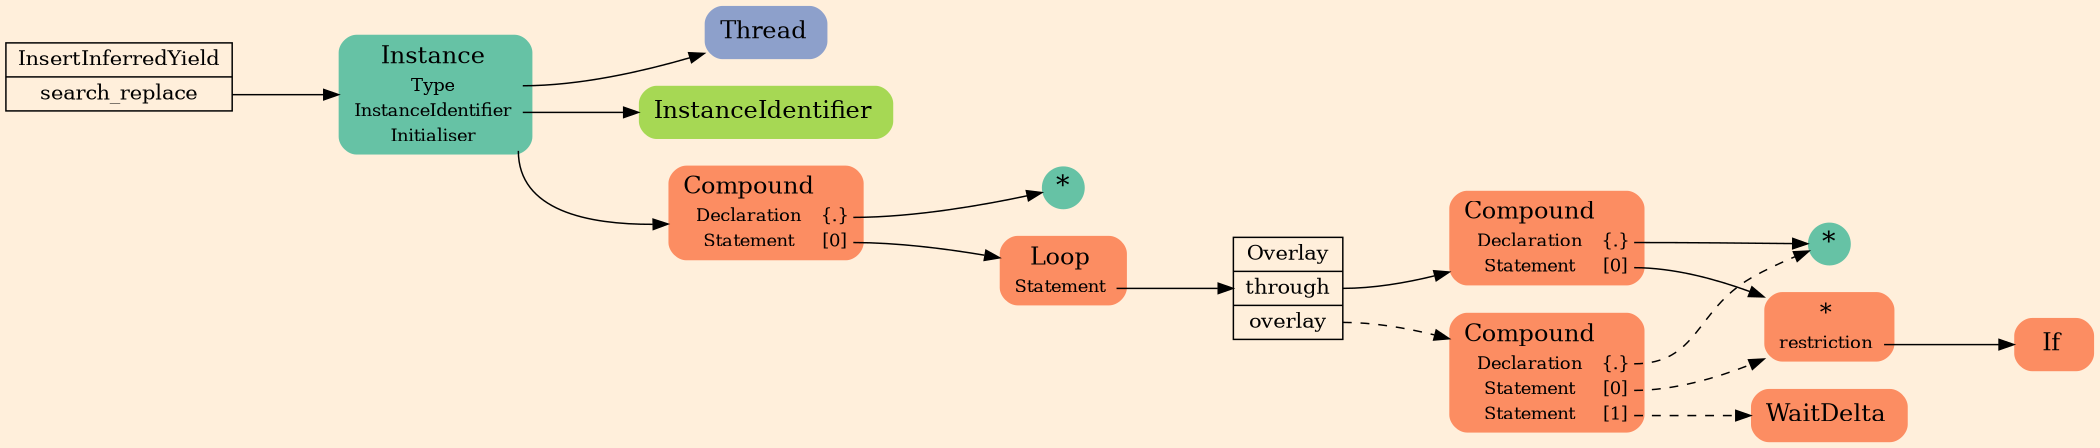 digraph Inferno {
graph [
rankdir = "LR"
ranksep = 1.0
size = "14,20"
bgcolor = antiquewhite1
];
node [
];
"/CR#P88-0" [
shape = "record"
fillcolor = "transparent"
label = "<fixed> InsertInferredYield | <port0> search_replace"
style = "filled"
fontsize = "14"
fillcolor = antiquewhite1
];
"/#B-2-1670" [
shape = "plaintext"
fillcolor = "/set28/1"
label = <<TABLE BORDER="0" CELLBORDER="0" CELLSPACING="0">
 <TR>
  <TD><FONT POINT-SIZE="16.0">Instance</FONT></TD>
  <TD></TD>
 </TR>
 <TR>
  <TD>Type</TD>
  <TD PORT="port0"></TD>
 </TR>
 <TR>
  <TD>InstanceIdentifier</TD>
  <TD PORT="port1"></TD>
 </TR>
 <TR>
  <TD>Initialiser</TD>
  <TD PORT="port2"></TD>
 </TR>
</TABLE>>
style = "rounded,filled"
fontsize = "12"
];
"/#B-2-1672" [
shape = "plaintext"
fillcolor = "/set28/3"
label = <<TABLE BORDER="0" CELLBORDER="0" CELLSPACING="0">
 <TR>
  <TD><FONT POINT-SIZE="16.0">Thread</FONT></TD>
  <TD></TD>
 </TR>
</TABLE>>
style = "rounded,filled"
fontsize = "12"
];
"/#B-2-1671" [
shape = "plaintext"
fillcolor = "/set28/5"
label = <<TABLE BORDER="0" CELLBORDER="0" CELLSPACING="0">
 <TR>
  <TD><FONT POINT-SIZE="16.0">InstanceIdentifier</FONT></TD>
  <TD></TD>
 </TR>
</TABLE>>
style = "rounded,filled"
fontsize = "12"
];
"/#B-2-1673" [
shape = "plaintext"
fillcolor = "/set28/2"
label = <<TABLE BORDER="0" CELLBORDER="0" CELLSPACING="0">
 <TR>
  <TD><FONT POINT-SIZE="16.0">Compound</FONT></TD>
  <TD></TD>
 </TR>
 <TR>
  <TD>Declaration</TD>
  <TD PORT="port0">{.}</TD>
 </TR>
 <TR>
  <TD>Statement</TD>
  <TD PORT="port1">[0]</TD>
 </TR>
</TABLE>>
style = "rounded,filled"
fontsize = "12"
];
"/#B-2-1677" [
shape = "circle"
fillcolor = "/set28/1"
label = <*>
style = "filled"
fontsize = "18"
penwidth = 0.0
fixedsize = true
width = 0.4
height = 0.4
];
"/#B-2-1685" [
shape = "plaintext"
fillcolor = "/set28/2"
label = <<TABLE BORDER="0" CELLBORDER="0" CELLSPACING="0">
 <TR>
  <TD><FONT POINT-SIZE="16.0">Loop</FONT></TD>
  <TD></TD>
 </TR>
 <TR>
  <TD>Statement</TD>
  <TD PORT="port0"></TD>
 </TR>
</TABLE>>
style = "rounded,filled"
fontsize = "12"
];
"/#B-2-1681" [
shape = "record"
fillcolor = "/set28/2"
label = "<fixed> Overlay | <port0> through | <port1> overlay"
style = "filled"
fontsize = "14"
fillcolor = antiquewhite1
];
"/#B-2-1674" [
shape = "plaintext"
fillcolor = "/set28/2"
label = <<TABLE BORDER="0" CELLBORDER="0" CELLSPACING="0">
 <TR>
  <TD><FONT POINT-SIZE="16.0">Compound</FONT></TD>
  <TD></TD>
 </TR>
 <TR>
  <TD>Declaration</TD>
  <TD PORT="port0">{.}</TD>
 </TR>
 <TR>
  <TD>Statement</TD>
  <TD PORT="port1">[0]</TD>
 </TR>
</TABLE>>
style = "rounded,filled"
fontsize = "12"
];
"/#B-2-1678" [
shape = "circle"
fillcolor = "/set28/1"
label = <*>
style = "filled"
fontsize = "18"
penwidth = 0.0
fixedsize = true
width = 0.4
height = 0.4
];
"/#B-2-1679" [
shape = "plaintext"
fillcolor = "/set28/2"
label = <<TABLE BORDER="0" CELLBORDER="0" CELLSPACING="0">
 <TR>
  <TD><FONT POINT-SIZE="16.0">*</FONT></TD>
  <TD></TD>
 </TR>
 <TR>
  <TD>restriction</TD>
  <TD PORT="port0"></TD>
 </TR>
</TABLE>>
style = "rounded,filled"
fontsize = "12"
];
"/#B-2-1693" [
shape = "plaintext"
fillcolor = "/set28/2"
label = <<TABLE BORDER="0" CELLBORDER="0" CELLSPACING="0">
 <TR>
  <TD><FONT POINT-SIZE="16.0">If</FONT></TD>
  <TD></TD>
 </TR>
</TABLE>>
style = "rounded,filled"
fontsize = "12"
];
"/#B-2-1676" [
shape = "plaintext"
fillcolor = "/set28/2"
label = <<TABLE BORDER="0" CELLBORDER="0" CELLSPACING="0">
 <TR>
  <TD><FONT POINT-SIZE="16.0">Compound</FONT></TD>
  <TD></TD>
 </TR>
 <TR>
  <TD>Declaration</TD>
  <TD PORT="port0">{.}</TD>
 </TR>
 <TR>
  <TD>Statement</TD>
  <TD PORT="port1">[0]</TD>
 </TR>
 <TR>
  <TD>Statement</TD>
  <TD PORT="port2">[1]</TD>
 </TR>
</TABLE>>
style = "rounded,filled"
fontsize = "12"
];
"/#B-2-1684" [
shape = "plaintext"
fillcolor = "/set28/2"
label = <<TABLE BORDER="0" CELLBORDER="0" CELLSPACING="0">
 <TR>
  <TD><FONT POINT-SIZE="16.0">WaitDelta</FONT></TD>
  <TD></TD>
 </TR>
</TABLE>>
style = "rounded,filled"
fontsize = "12"
];
"/CR#P88-0":port0 -> "/#B-2-1670" [style="solid"
];
"/#B-2-1670":port0 -> "/#B-2-1672" [style="solid"
];
"/#B-2-1670":port1 -> "/#B-2-1671" [style="solid"
];
"/#B-2-1670":port2 -> "/#B-2-1673" [style="solid"
];
"/#B-2-1673":port0 -> "/#B-2-1677" [style="solid"
];
"/#B-2-1673":port1 -> "/#B-2-1685" [style="solid"
];
"/#B-2-1685":port0 -> "/#B-2-1681" [style="solid"
];
"/#B-2-1681":port0 -> "/#B-2-1674" [style="solid"
];
"/#B-2-1681":port1 -> "/#B-2-1676" [style="dashed"
];
"/#B-2-1674":port0 -> "/#B-2-1678" [style="solid"
];
"/#B-2-1674":port1 -> "/#B-2-1679" [style="solid"
];
"/#B-2-1679":port0 -> "/#B-2-1693" [style="solid"
];
"/#B-2-1676":port0 -> "/#B-2-1678" [style="dashed"
];
"/#B-2-1676":port1 -> "/#B-2-1679" [style="dashed"
];
"/#B-2-1676":port2 -> "/#B-2-1684" [style="dashed"
];
}
